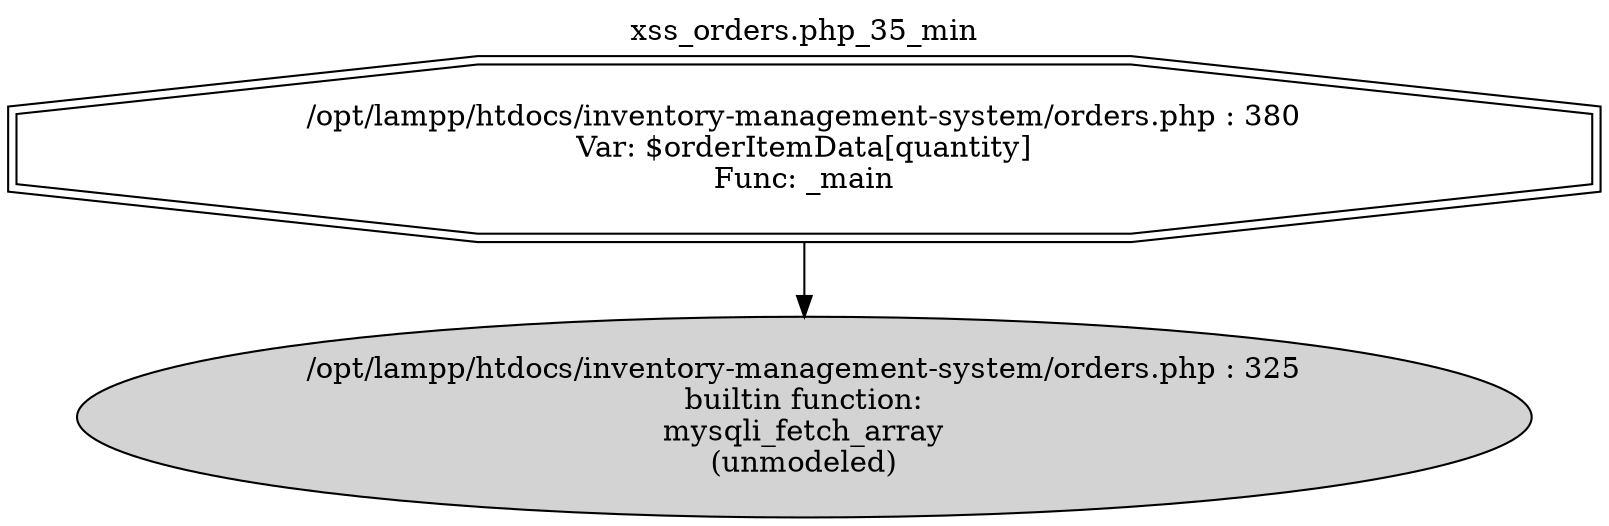 digraph cfg {
  label="xss_orders.php_35_min";
  labelloc=t;
  n1 [shape=doubleoctagon, label="/opt/lampp/htdocs/inventory-management-system/orders.php : 380\nVar: $orderItemData[quantity]\nFunc: _main\n"];
  n2 [shape=ellipse, label="/opt/lampp/htdocs/inventory-management-system/orders.php : 325\nbuiltin function:\nmysqli_fetch_array\n(unmodeled)\n",style=filled];
  n1 -> n2;
}
